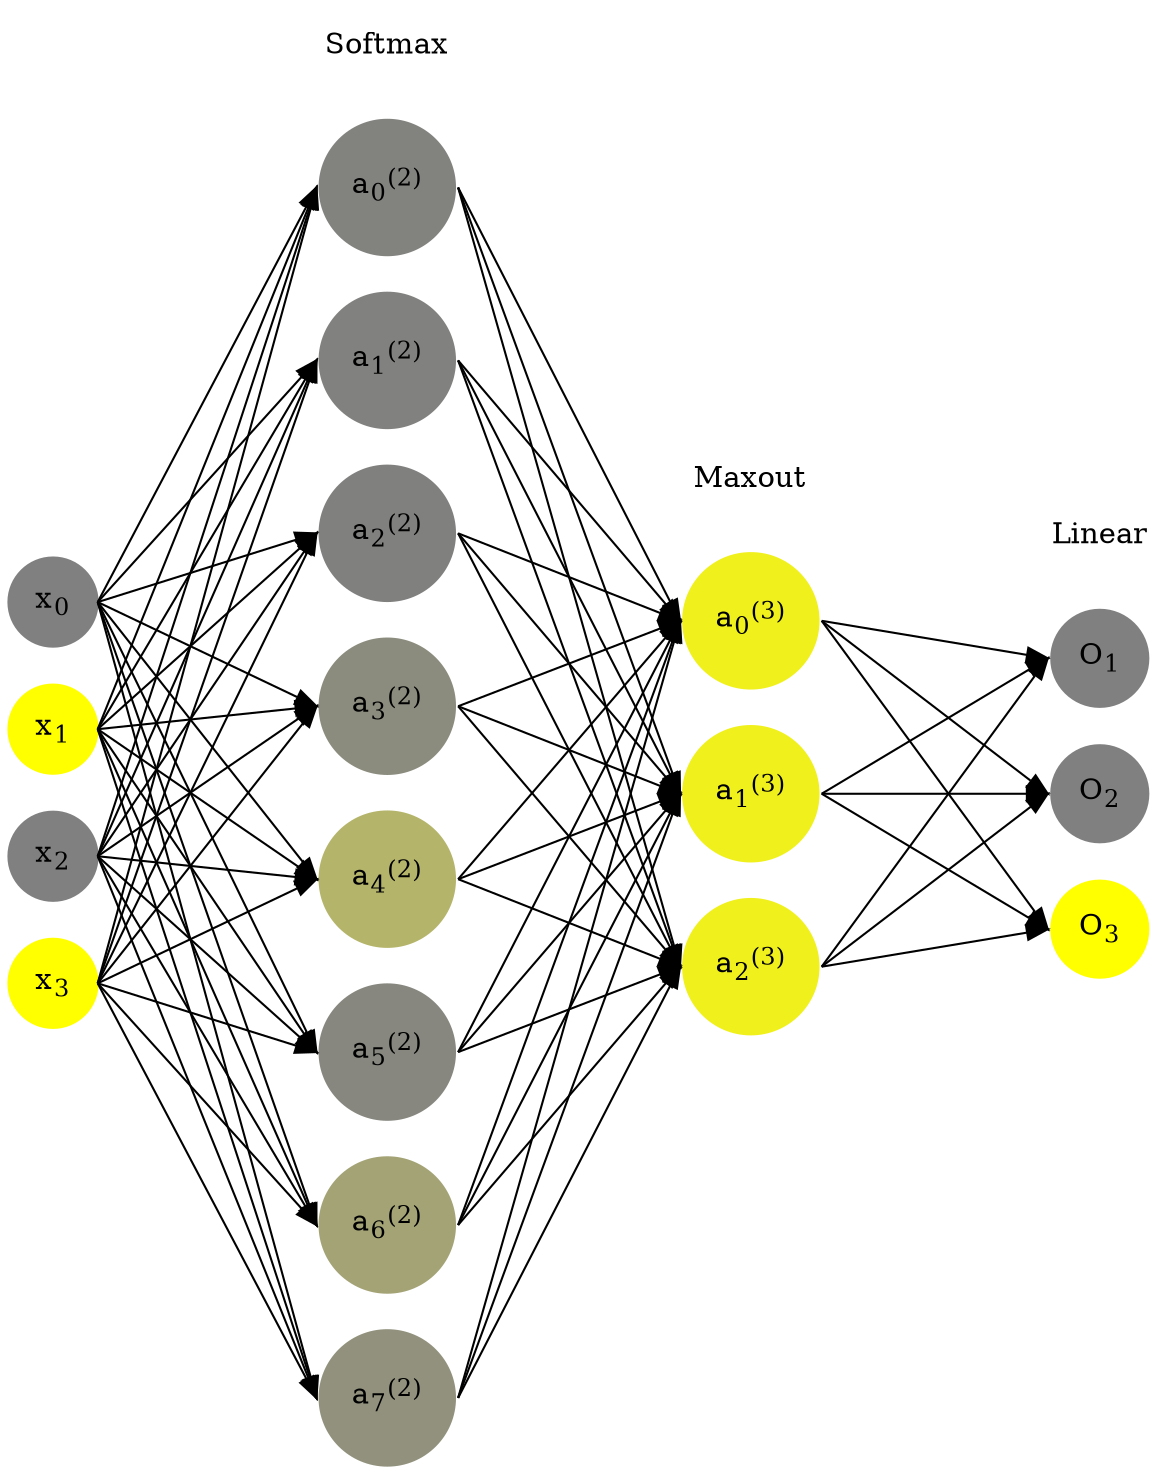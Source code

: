 digraph G {
	rankdir = LR;
	splines=false;
	edge[style=invis];
	ranksep= 1.4;
	{
	node [shape=circle, color="0.1667, 0.0, 0.5", style=filled, fillcolor="0.1667, 0.0, 0.5"];
	x0 [label=<x<sub>0</sub>>];
	}
	{
	node [shape=circle, color="0.1667, 1.0, 1.0", style=filled, fillcolor="0.1667, 1.0, 1.0"];
	x1 [label=<x<sub>1</sub>>];
	}
	{
	node [shape=circle, color="0.1667, 0.0, 0.5", style=filled, fillcolor="0.1667, 0.0, 0.5"];
	x2 [label=<x<sub>2</sub>>];
	}
	{
	node [shape=circle, color="0.1667, 1.0, 1.0", style=filled, fillcolor="0.1667, 1.0, 1.0"];
	x3 [label=<x<sub>3</sub>>];
	}
	{
	node [shape=circle, color="0.1667, 0.018392, 0.509196", style=filled, fillcolor="0.1667, 0.018392, 0.509196"];
	a02 [label=<a<sub>0</sub><sup>(2)</sup>>];
	}
	{
	node [shape=circle, color="0.1667, 0.013608, 0.506804", style=filled, fillcolor="0.1667, 0.013608, 0.506804"];
	a12 [label=<a<sub>1</sub><sup>(2)</sup>>];
	}
	{
	node [shape=circle, color="0.1667, 0.002343, 0.501172", style=filled, fillcolor="0.1667, 0.002343, 0.501172"];
	a22 [label=<a<sub>2</sub><sup>(2)</sup>>];
	}
	{
	node [shape=circle, color="0.1667, 0.091910, 0.545955", style=filled, fillcolor="0.1667, 0.091910, 0.545955"];
	a32 [label=<a<sub>3</sub><sup>(2)</sup>>];
	}
	{
	node [shape=circle, color="0.1667, 0.410571, 0.705286", style=filled, fillcolor="0.1667, 0.410571, 0.705286"];
	a42 [label=<a<sub>4</sub><sup>(2)</sup>>];
	}
	{
	node [shape=circle, color="0.1667, 0.055029, 0.527514", style=filled, fillcolor="0.1667, 0.055029, 0.527514"];
	a52 [label=<a<sub>5</sub><sup>(2)</sup>>];
	}
	{
	node [shape=circle, color="0.1667, 0.273663, 0.636832", style=filled, fillcolor="0.1667, 0.273663, 0.636832"];
	a62 [label=<a<sub>6</sub><sup>(2)</sup>>];
	}
	{
	node [shape=circle, color="0.1667, 0.134484, 0.567242", style=filled, fillcolor="0.1667, 0.134484, 0.567242"];
	a72 [label=<a<sub>7</sub><sup>(2)</sup>>];
	}
	{
	node [shape=circle, color="0.1667, 0.879145, 0.939572", style=filled, fillcolor="0.1667, 0.879145, 0.939572"];
	a03 [label=<a<sub>0</sub><sup>(3)</sup>>];
	}
	{
	node [shape=circle, color="0.1667, 0.879145, 0.939572", style=filled, fillcolor="0.1667, 0.879145, 0.939572"];
	a13 [label=<a<sub>1</sub><sup>(3)</sup>>];
	}
	{
	node [shape=circle, color="0.1667, 0.879145, 0.939572", style=filled, fillcolor="0.1667, 0.879145, 0.939572"];
	a23 [label=<a<sub>2</sub><sup>(3)</sup>>];
	}
	{
	node [shape=circle, color="0.1667, 0.0, 0.5", style=filled, fillcolor="0.1667, 0.0, 0.5"];
	O1 [label=<O<sub>1</sub>>];
	}
	{
	node [shape=circle, color="0.1667, 0.0, 0.5", style=filled, fillcolor="0.1667, 0.0, 0.5"];
	O2 [label=<O<sub>2</sub>>];
	}
	{
	node [shape=circle, color="0.1667, 1.0, 1.0", style=filled, fillcolor="0.1667, 1.0, 1.0"];
	O3 [label=<O<sub>3</sub>>];
	}
	{
	rank=same;
	x0->x1->x2->x3;
	}
	{
	rank=same;
	a02->a12->a22->a32->a42->a52->a62->a72;
	}
	{
	rank=same;
	a03->a13->a23;
	}
	{
	rank=same;
	O1->O2->O3;
	}
	l1 [shape=plaintext,label="Softmax"];
	l1->a02;
	{rank=same; l1;a02};
	l2 [shape=plaintext,label="Maxout"];
	l2->a03;
	{rank=same; l2;a03};
	l3 [shape=plaintext,label="Linear"];
	l3->O1;
	{rank=same; l3;O1};
edge[style=solid, tailport=e, headport=w];
	{x0;x1;x2;x3} -> {a02;a12;a22;a32;a42;a52;a62;a72};
	{a02;a12;a22;a32;a42;a52;a62;a72} -> {a03;a13;a23};
	{a03;a13;a23} -> {O1,O2,O3};
}